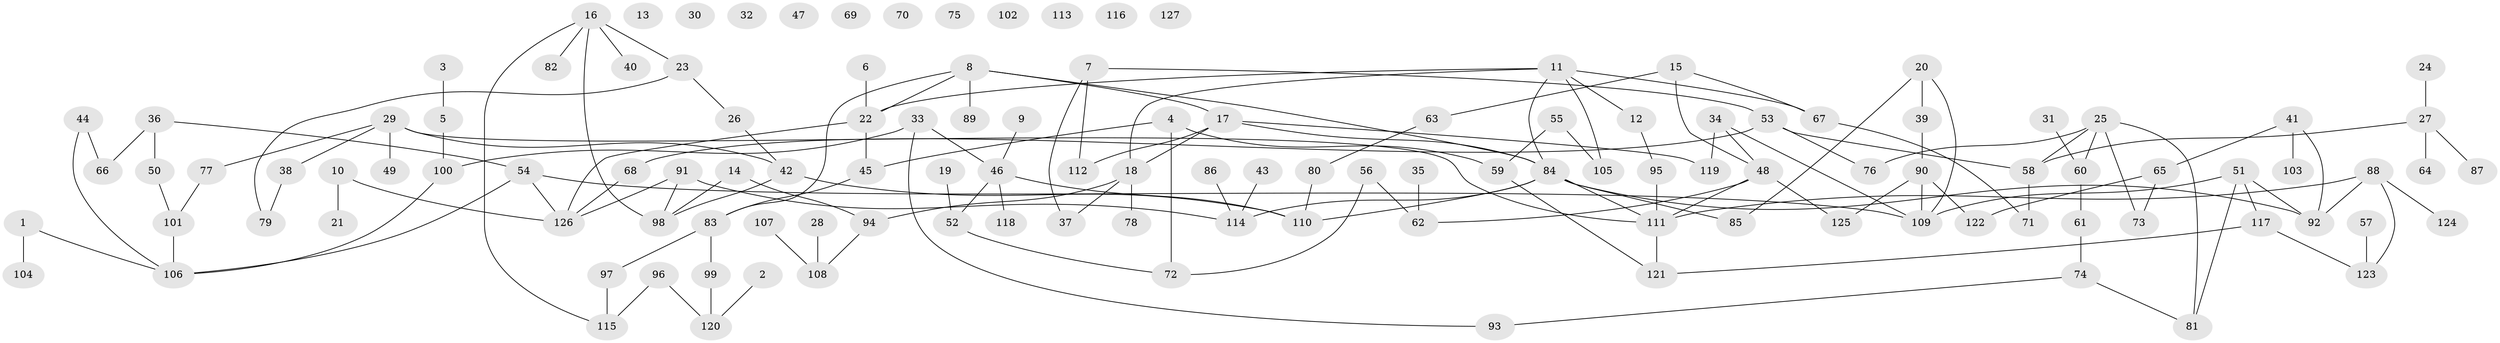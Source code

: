 // Generated by graph-tools (version 1.1) at 2025/33/03/09/25 02:33:46]
// undirected, 127 vertices, 156 edges
graph export_dot {
graph [start="1"]
  node [color=gray90,style=filled];
  1;
  2;
  3;
  4;
  5;
  6;
  7;
  8;
  9;
  10;
  11;
  12;
  13;
  14;
  15;
  16;
  17;
  18;
  19;
  20;
  21;
  22;
  23;
  24;
  25;
  26;
  27;
  28;
  29;
  30;
  31;
  32;
  33;
  34;
  35;
  36;
  37;
  38;
  39;
  40;
  41;
  42;
  43;
  44;
  45;
  46;
  47;
  48;
  49;
  50;
  51;
  52;
  53;
  54;
  55;
  56;
  57;
  58;
  59;
  60;
  61;
  62;
  63;
  64;
  65;
  66;
  67;
  68;
  69;
  70;
  71;
  72;
  73;
  74;
  75;
  76;
  77;
  78;
  79;
  80;
  81;
  82;
  83;
  84;
  85;
  86;
  87;
  88;
  89;
  90;
  91;
  92;
  93;
  94;
  95;
  96;
  97;
  98;
  99;
  100;
  101;
  102;
  103;
  104;
  105;
  106;
  107;
  108;
  109;
  110;
  111;
  112;
  113;
  114;
  115;
  116;
  117;
  118;
  119;
  120;
  121;
  122;
  123;
  124;
  125;
  126;
  127;
  1 -- 104;
  1 -- 106;
  2 -- 120;
  3 -- 5;
  4 -- 45;
  4 -- 59;
  4 -- 72;
  5 -- 100;
  6 -- 22;
  7 -- 37;
  7 -- 53;
  7 -- 112;
  8 -- 17;
  8 -- 22;
  8 -- 83;
  8 -- 84;
  8 -- 89;
  9 -- 46;
  10 -- 21;
  10 -- 126;
  11 -- 12;
  11 -- 18;
  11 -- 22;
  11 -- 67;
  11 -- 84;
  11 -- 105;
  12 -- 95;
  14 -- 94;
  14 -- 98;
  15 -- 48;
  15 -- 63;
  15 -- 67;
  16 -- 23;
  16 -- 40;
  16 -- 82;
  16 -- 98;
  16 -- 115;
  17 -- 18;
  17 -- 84;
  17 -- 112;
  17 -- 119;
  18 -- 37;
  18 -- 78;
  18 -- 94;
  19 -- 52;
  20 -- 39;
  20 -- 85;
  20 -- 109;
  22 -- 45;
  22 -- 126;
  23 -- 26;
  23 -- 79;
  24 -- 27;
  25 -- 58;
  25 -- 60;
  25 -- 73;
  25 -- 76;
  25 -- 81;
  26 -- 42;
  27 -- 58;
  27 -- 64;
  27 -- 87;
  28 -- 108;
  29 -- 38;
  29 -- 42;
  29 -- 49;
  29 -- 77;
  29 -- 111;
  31 -- 60;
  33 -- 46;
  33 -- 93;
  33 -- 100;
  34 -- 48;
  34 -- 109;
  34 -- 119;
  35 -- 62;
  36 -- 50;
  36 -- 54;
  36 -- 66;
  38 -- 79;
  39 -- 90;
  41 -- 65;
  41 -- 92;
  41 -- 103;
  42 -- 98;
  42 -- 110;
  43 -- 114;
  44 -- 66;
  44 -- 106;
  45 -- 83;
  46 -- 52;
  46 -- 110;
  46 -- 118;
  48 -- 62;
  48 -- 111;
  48 -- 125;
  50 -- 101;
  51 -- 81;
  51 -- 92;
  51 -- 109;
  51 -- 117;
  52 -- 72;
  53 -- 58;
  53 -- 68;
  53 -- 76;
  54 -- 106;
  54 -- 109;
  54 -- 126;
  55 -- 59;
  55 -- 105;
  56 -- 62;
  56 -- 72;
  57 -- 123;
  58 -- 71;
  59 -- 121;
  60 -- 61;
  61 -- 74;
  63 -- 80;
  65 -- 73;
  65 -- 122;
  67 -- 71;
  68 -- 126;
  74 -- 81;
  74 -- 93;
  77 -- 101;
  80 -- 110;
  83 -- 97;
  83 -- 99;
  84 -- 85;
  84 -- 92;
  84 -- 110;
  84 -- 111;
  84 -- 114;
  86 -- 114;
  88 -- 92;
  88 -- 111;
  88 -- 123;
  88 -- 124;
  90 -- 109;
  90 -- 122;
  90 -- 125;
  91 -- 98;
  91 -- 114;
  91 -- 126;
  94 -- 108;
  95 -- 111;
  96 -- 115;
  96 -- 120;
  97 -- 115;
  99 -- 120;
  100 -- 106;
  101 -- 106;
  107 -- 108;
  111 -- 121;
  117 -- 121;
  117 -- 123;
}
